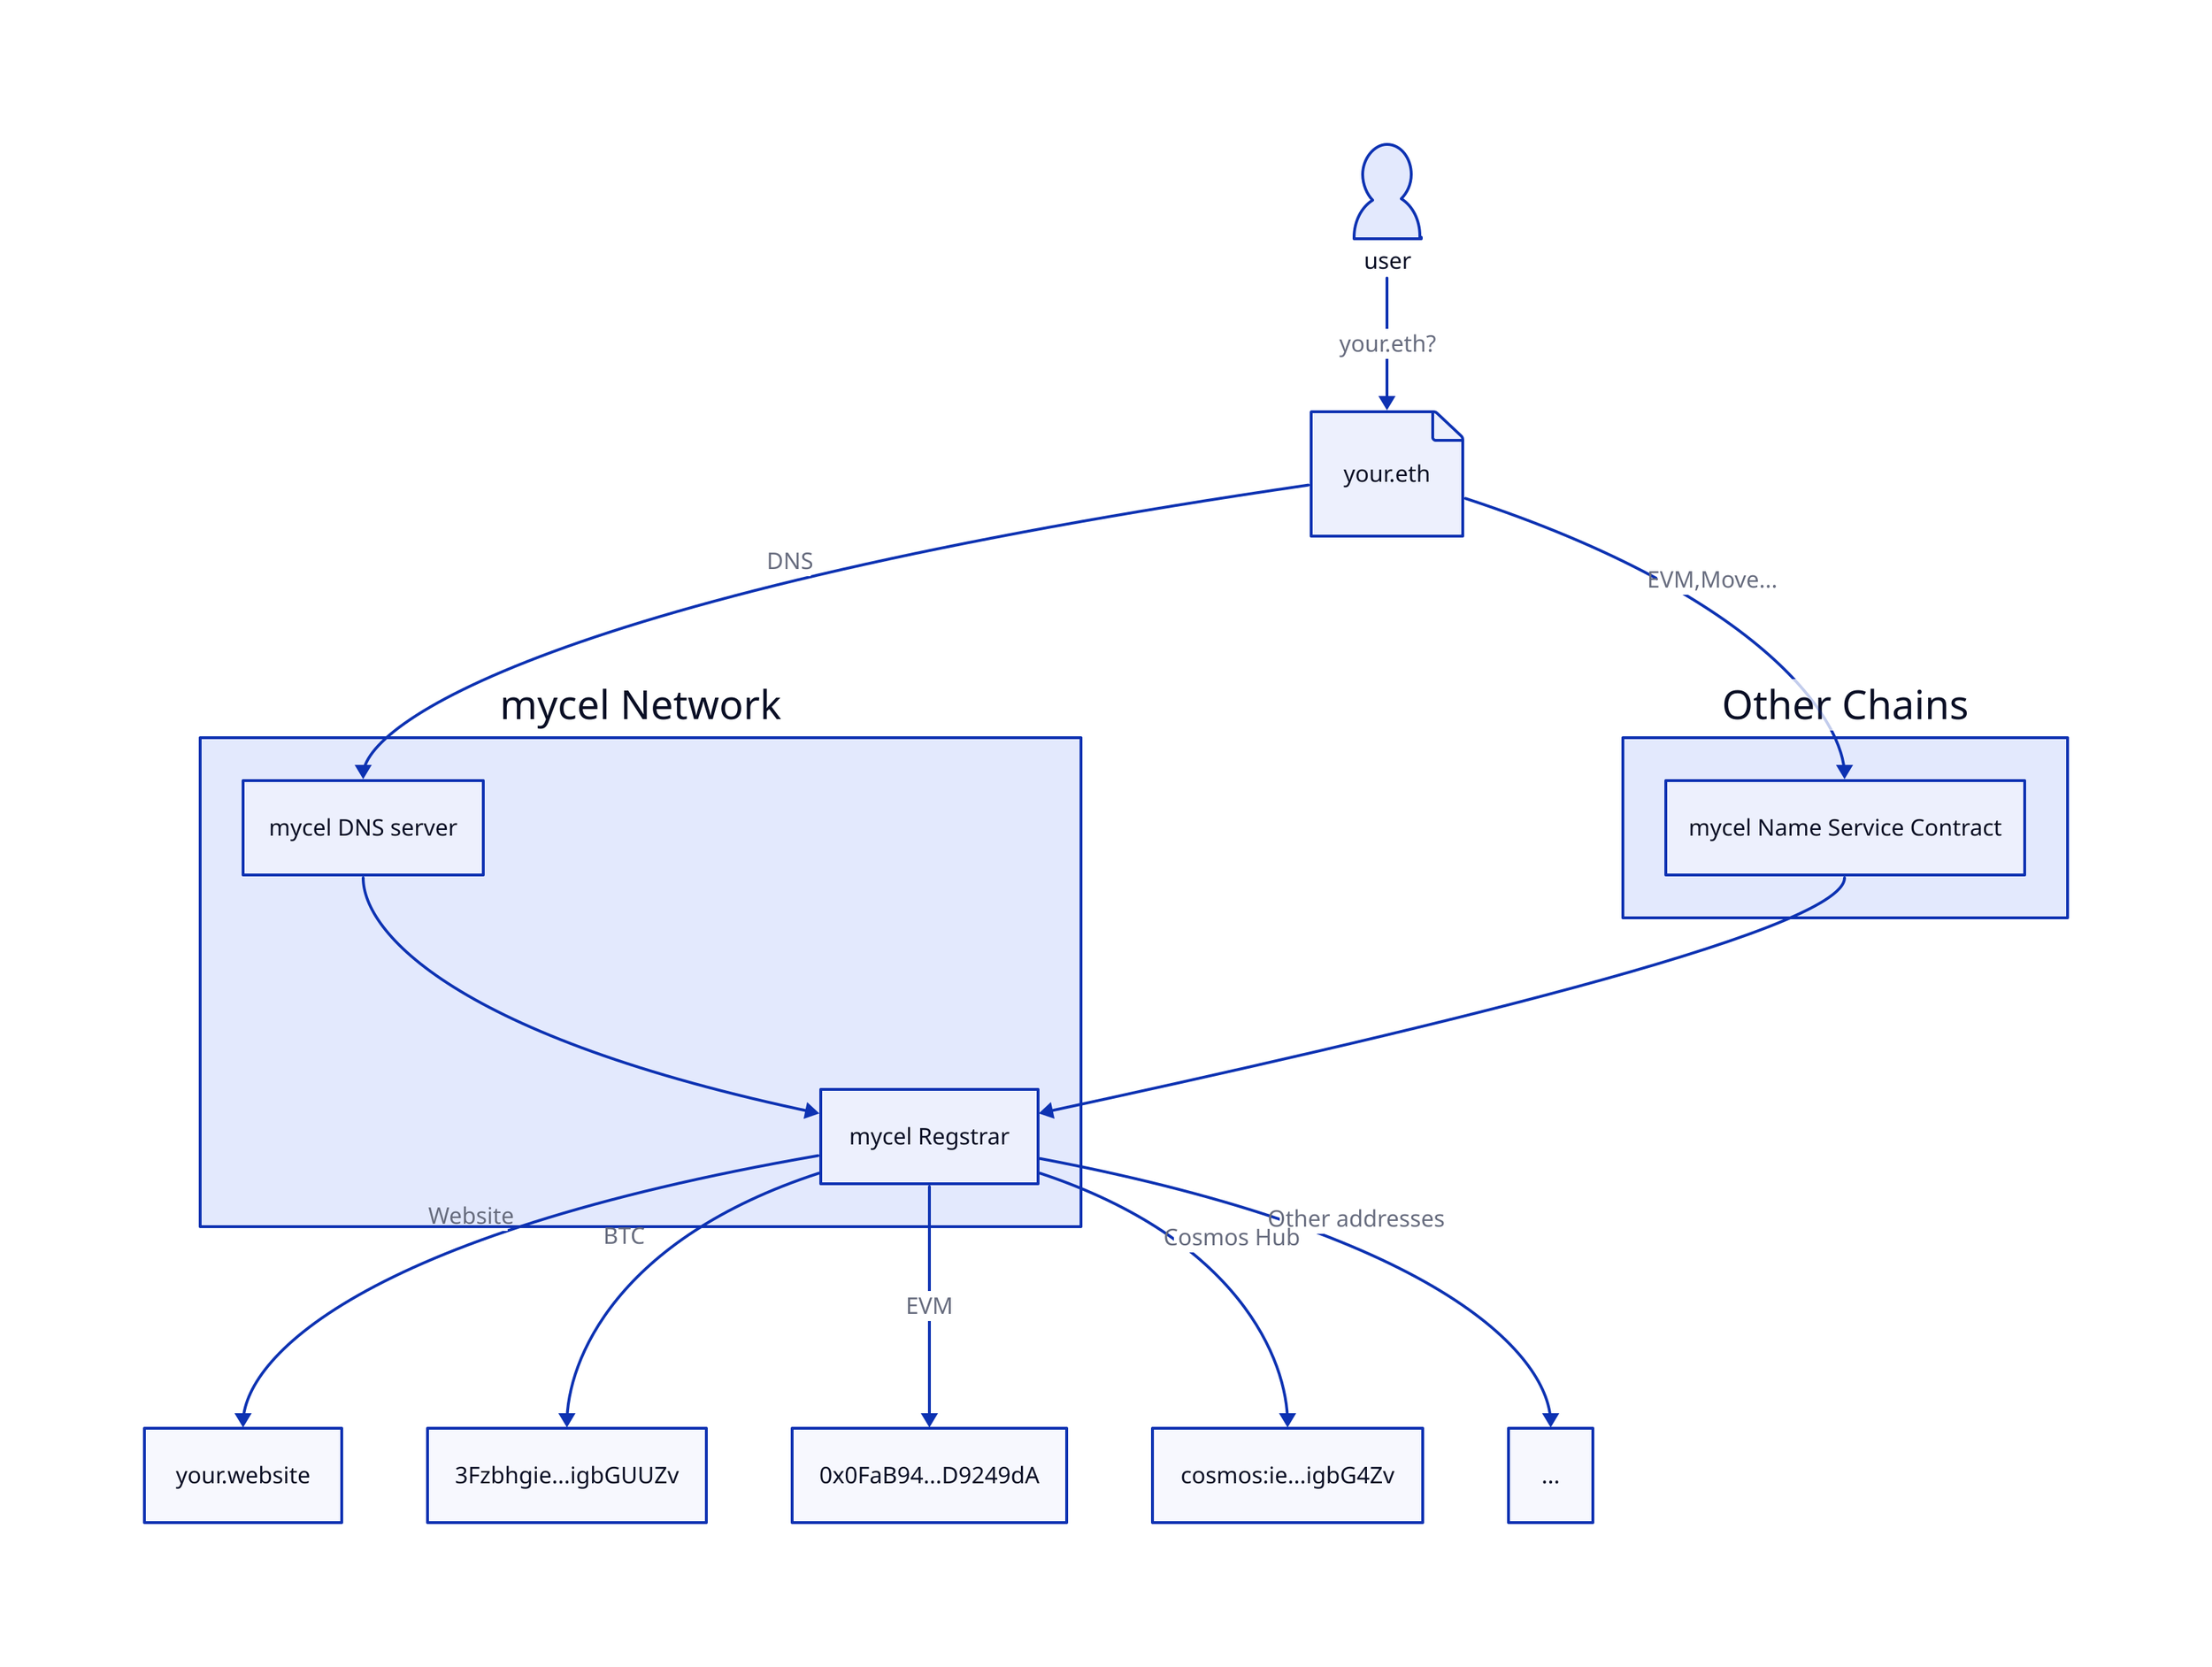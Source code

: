 mycel: mycel Network {
  DNS: mycel DNS server
  Registrar: mycel Regstrar

  DNS -> Registrar
}

otherChain: Other Chains {
  NSC: mycel Name Service Contract
}
otherChain.NSC -> mycel.Registrar

"user".shape: person
"your.eth".shape: page

user -> "your.eth": your.eth?
"your.eth" -> mycel.DNS: DNS
"your.eth" -> otherChain.NSC: EVM,Move...
mycel.Registrar-> "your.website" : Website
mycel.Registrar-> "3Fzbhgie...igbGUUZv": BTC
mycel.Registrar-> "0x0FaB94...D9249dA": EVM
mycel.Registrar-> "cosmos:ie...igbG4Zv": Cosmos Hub
mycel.Registrar->"...": Other addresses
